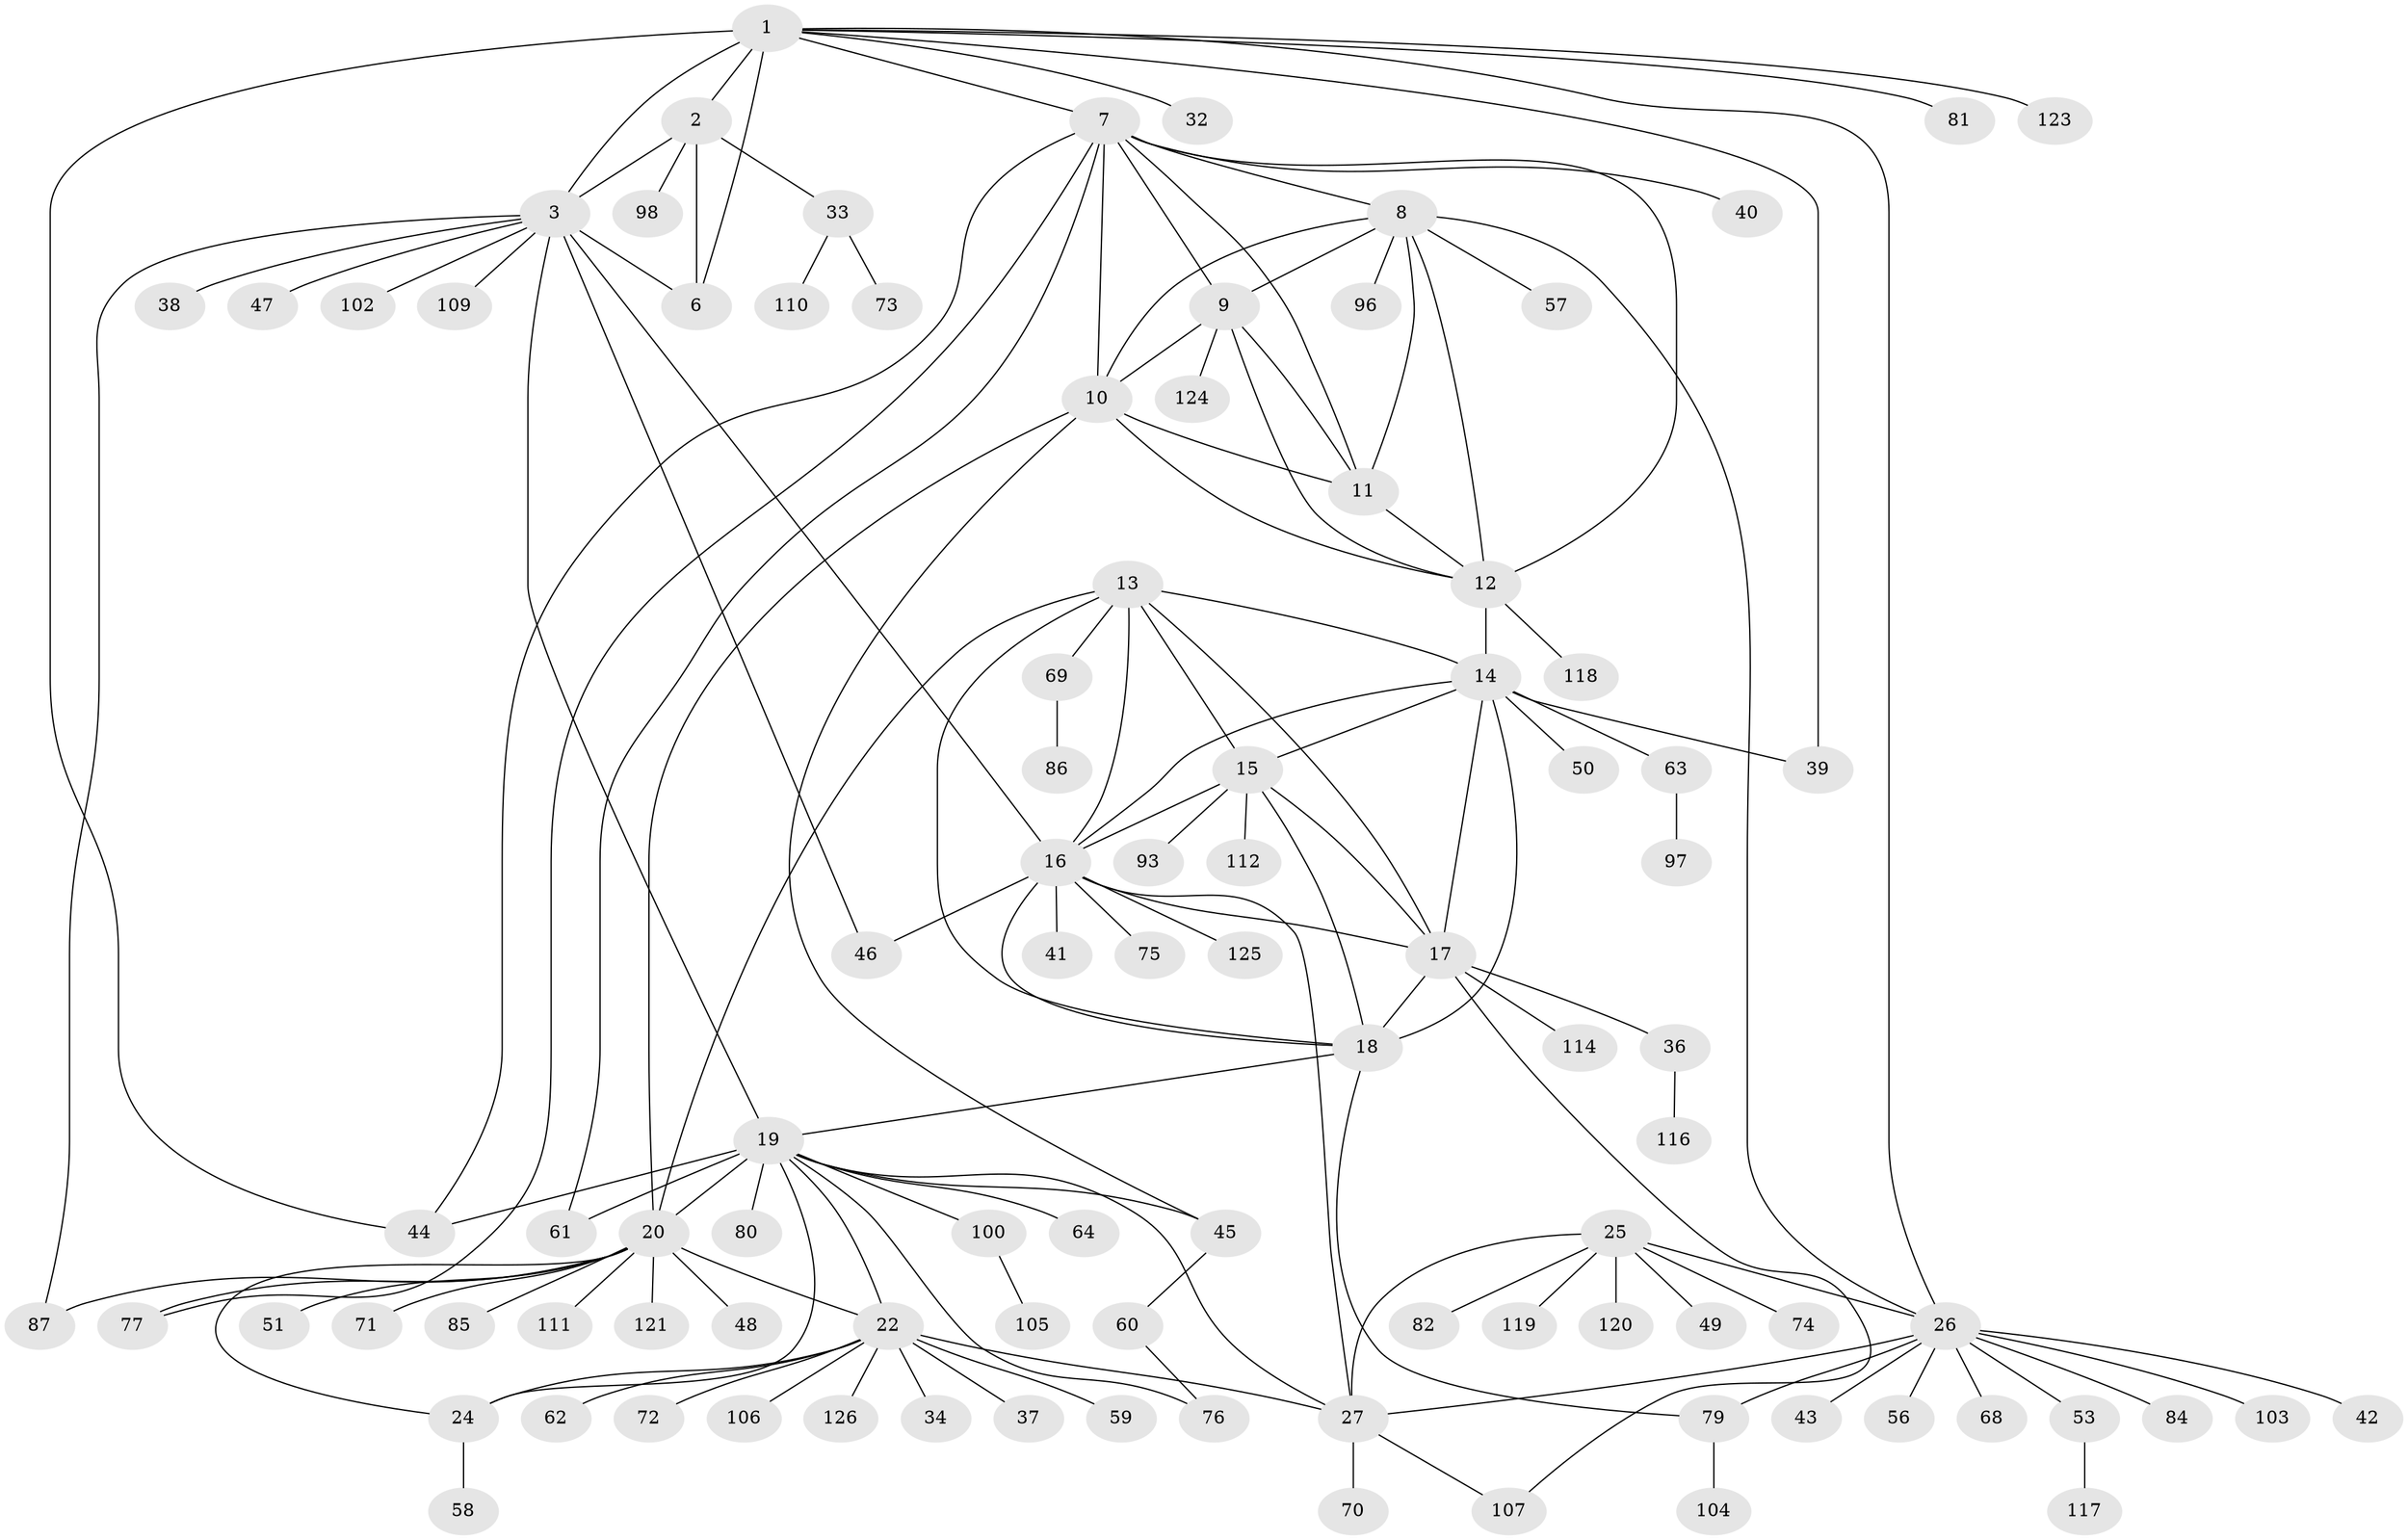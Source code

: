 // Generated by graph-tools (version 1.1) at 2025/24/03/03/25 07:24:12]
// undirected, 96 vertices, 141 edges
graph export_dot {
graph [start="1"]
  node [color=gray90,style=filled];
  1 [super="+4"];
  2 [super="+54"];
  3 [super="+5"];
  6;
  7 [super="+99"];
  8 [super="+83"];
  9 [super="+113"];
  10 [super="+55"];
  11 [super="+89"];
  12 [super="+66"];
  13;
  14 [super="+65"];
  15 [super="+91"];
  16 [super="+88"];
  17 [super="+31"];
  18 [super="+52"];
  19 [super="+23"];
  20 [super="+21"];
  22 [super="+35"];
  24 [super="+67"];
  25 [super="+29"];
  26 [super="+28"];
  27 [super="+30"];
  32;
  33 [super="+92"];
  34;
  36 [super="+95"];
  37;
  38;
  39;
  40;
  41 [super="+101"];
  42;
  43;
  44 [super="+127"];
  45 [super="+108"];
  46 [super="+94"];
  47;
  48;
  49;
  50;
  51;
  53 [super="+90"];
  56;
  57 [super="+78"];
  58;
  59;
  60;
  61;
  62 [super="+115"];
  63;
  64;
  68;
  69;
  70;
  71;
  72;
  73;
  74;
  75 [super="+122"];
  76;
  77;
  79;
  80;
  81;
  82;
  84;
  85;
  86;
  87;
  93;
  96;
  97;
  98;
  100;
  102;
  103;
  104;
  105;
  106;
  107;
  109;
  110;
  111;
  112;
  114;
  116;
  117;
  118;
  119;
  120;
  121;
  123;
  124;
  125;
  126;
  1 -- 2 [weight=2];
  1 -- 3 [weight=4];
  1 -- 6 [weight=2];
  1 -- 39;
  1 -- 123;
  1 -- 26;
  1 -- 32;
  1 -- 7;
  1 -- 44;
  1 -- 81;
  2 -- 3 [weight=2];
  2 -- 6;
  2 -- 33;
  2 -- 98;
  3 -- 6 [weight=2];
  3 -- 19;
  3 -- 38;
  3 -- 46;
  3 -- 47;
  3 -- 87;
  3 -- 102;
  3 -- 16;
  3 -- 109;
  7 -- 8;
  7 -- 9;
  7 -- 10;
  7 -- 11;
  7 -- 12;
  7 -- 40;
  7 -- 61;
  7 -- 77;
  7 -- 44;
  8 -- 9;
  8 -- 10;
  8 -- 11;
  8 -- 12;
  8 -- 26;
  8 -- 57;
  8 -- 96;
  9 -- 10;
  9 -- 11;
  9 -- 12;
  9 -- 124;
  10 -- 11;
  10 -- 12;
  10 -- 20;
  10 -- 45;
  11 -- 12;
  12 -- 14;
  12 -- 118;
  13 -- 14;
  13 -- 15;
  13 -- 16;
  13 -- 17;
  13 -- 18;
  13 -- 69;
  13 -- 20;
  14 -- 15;
  14 -- 16;
  14 -- 17;
  14 -- 18;
  14 -- 39;
  14 -- 50;
  14 -- 63;
  15 -- 16;
  15 -- 17;
  15 -- 18;
  15 -- 93;
  15 -- 112;
  16 -- 17;
  16 -- 18;
  16 -- 41;
  16 -- 46;
  16 -- 75;
  16 -- 125;
  16 -- 27;
  17 -- 18;
  17 -- 36;
  17 -- 107;
  17 -- 114;
  18 -- 79;
  18 -- 19;
  19 -- 20 [weight=4];
  19 -- 22 [weight=2];
  19 -- 24 [weight=2];
  19 -- 44;
  19 -- 76;
  19 -- 80;
  19 -- 100;
  19 -- 64;
  19 -- 27;
  19 -- 61;
  19 -- 45;
  20 -- 22 [weight=2];
  20 -- 24 [weight=2];
  20 -- 51;
  20 -- 71;
  20 -- 77;
  20 -- 111;
  20 -- 48;
  20 -- 85;
  20 -- 121;
  20 -- 87;
  22 -- 24;
  22 -- 34;
  22 -- 37;
  22 -- 59;
  22 -- 62;
  22 -- 72;
  22 -- 106;
  22 -- 126;
  22 -- 27;
  24 -- 58;
  25 -- 26 [weight=4];
  25 -- 27 [weight=4];
  25 -- 49;
  25 -- 120;
  25 -- 82;
  25 -- 74;
  25 -- 119;
  26 -- 27 [weight=4];
  26 -- 53;
  26 -- 79;
  26 -- 84;
  26 -- 68;
  26 -- 103;
  26 -- 42;
  26 -- 43;
  26 -- 56;
  27 -- 70;
  27 -- 107;
  33 -- 73;
  33 -- 110;
  36 -- 116;
  45 -- 60;
  53 -- 117;
  60 -- 76;
  63 -- 97;
  69 -- 86;
  79 -- 104;
  100 -- 105;
}
